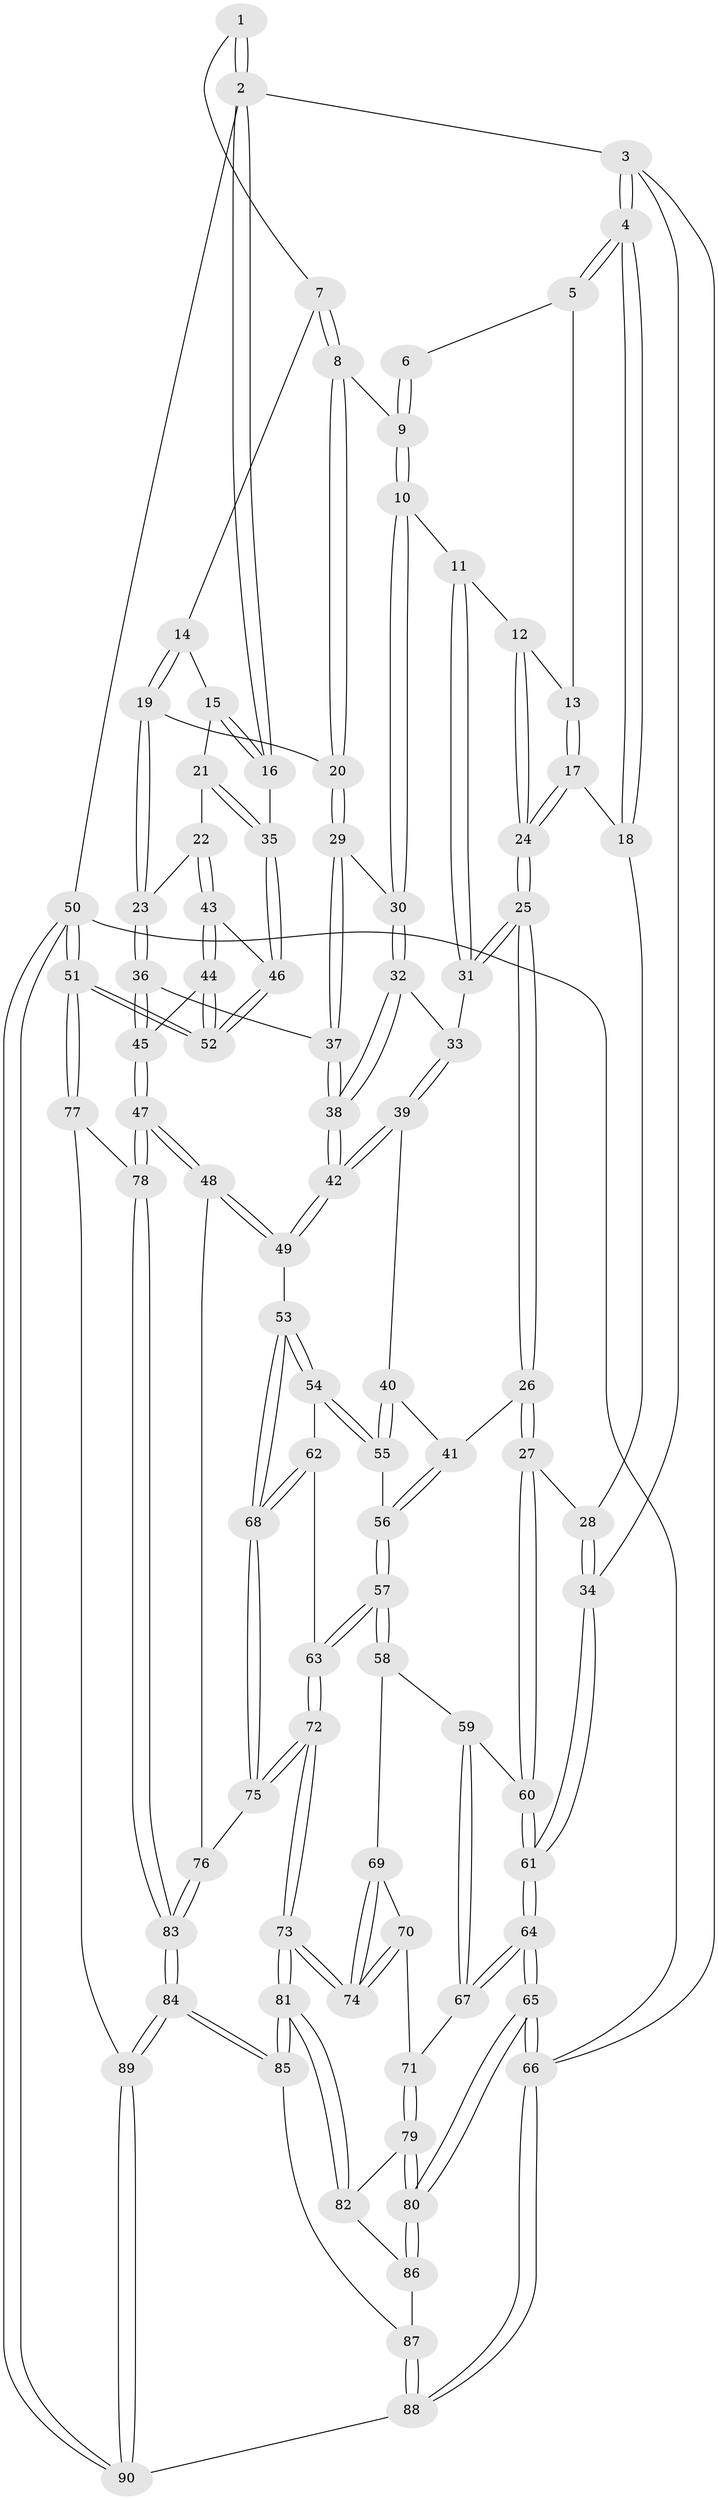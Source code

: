 // Generated by graph-tools (version 1.1) at 2025/03/03/09/25 03:03:21]
// undirected, 90 vertices, 222 edges
graph export_dot {
graph [start="1"]
  node [color=gray90,style=filled];
  1 [pos="+0.7790364339946946+0"];
  2 [pos="+1+0"];
  3 [pos="+0+0"];
  4 [pos="+0+0"];
  5 [pos="+0.29198671315661945+0"];
  6 [pos="+0.6202202696311151+0"];
  7 [pos="+0.7909047728302891+0.012925586077590314"];
  8 [pos="+0.6977551885833407+0.11559826493500436"];
  9 [pos="+0.5940654344015659+0.11080596370483137"];
  10 [pos="+0.5888198440114132+0.11655650223706035"];
  11 [pos="+0.5621188771811462+0.12729624420814242"];
  12 [pos="+0.49286194168253616+0.10539419791737659"];
  13 [pos="+0.2946156896083213+0"];
  14 [pos="+0.8276264281221569+0.07172726947286351"];
  15 [pos="+0.8415625540991586+0.08315958802817164"];
  16 [pos="+1+0"];
  17 [pos="+0.2664500041026474+0.024987195247873434"];
  18 [pos="+0.096749734802989+0.12512896629674958"];
  19 [pos="+0.7520730379924531+0.19988345302768237"];
  20 [pos="+0.7495374067717446+0.19885594208425142"];
  21 [pos="+0.8930719887101985+0.17988416230348994"];
  22 [pos="+0.8699413521784201+0.2350953354992846"];
  23 [pos="+0.7937387441097163+0.23733346193206545"];
  24 [pos="+0.30863959830964144+0.24549880699873214"];
  25 [pos="+0.3085134396140733+0.24761860539721384"];
  26 [pos="+0.3056159722299207+0.25512288228347024"];
  27 [pos="+0.18198660892016533+0.3266302339334823"];
  28 [pos="+0.07922768033613584+0.17274671153645685"];
  29 [pos="+0.6730124811988588+0.23051693541167606"];
  30 [pos="+0.6440049454478394+0.22153467370864466"];
  31 [pos="+0.522297402231132+0.2254515872240023"];
  32 [pos="+0.5962037154699311+0.27586196927704965"];
  33 [pos="+0.5431213277446483+0.2636999790851432"];
  34 [pos="+0+0.18340503355432314"];
  35 [pos="+1+0"];
  36 [pos="+0.7419106798038555+0.33089321662343435"];
  37 [pos="+0.6878906704671645+0.33018545820778583"];
  38 [pos="+0.6432958468247705+0.35198770590889594"];
  39 [pos="+0.5111916087000937+0.34067061887632655"];
  40 [pos="+0.4822588684592283+0.3614568893032252"];
  41 [pos="+0.37746342100646585+0.33521405675913585"];
  42 [pos="+0.6338955996402216+0.36875746542421534"];
  43 [pos="+0.8988246128845724+0.2782135835651923"];
  44 [pos="+0.9421261328716057+0.424349511022463"];
  45 [pos="+0.843751558701586+0.47707372062919534"];
  46 [pos="+1+0.11326103642751989"];
  47 [pos="+0.7633526053915245+0.5832584456234944"];
  48 [pos="+0.7255075356701636+0.574787637523732"];
  49 [pos="+0.6232966911773403+0.4983432449806389"];
  50 [pos="+1+1"];
  51 [pos="+1+0.975677246255571"];
  52 [pos="+1+0.4522672070152383"];
  53 [pos="+0.6182611781926541+0.498218651179801"];
  54 [pos="+0.5302075170455834+0.4639067145065785"];
  55 [pos="+0.5203067648939305+0.45289221735272484"];
  56 [pos="+0.3820355054475623+0.4582214549568917"];
  57 [pos="+0.36491728381741595+0.5080284091740397"];
  58 [pos="+0.2092011793720577+0.4702714930611202"];
  59 [pos="+0.166412991670163+0.3741897680355617"];
  60 [pos="+0.16431273991204054+0.35142955022720773"];
  61 [pos="+0+0.34349693187865393"];
  62 [pos="+0.4509822262599795+0.5273922739562732"];
  63 [pos="+0.3725587983475911+0.5259372423705292"];
  64 [pos="+0+0.5853038844369991"];
  65 [pos="+0+1"];
  66 [pos="+0+1"];
  67 [pos="+0+0.5970876636072316"];
  68 [pos="+0.49778117814748163+0.593997258857265"];
  69 [pos="+0.2057477205872464+0.4949903655733841"];
  70 [pos="+0.11188577930264265+0.6224038669966397"];
  71 [pos="+0.0660090616619862+0.6315850665198134"];
  72 [pos="+0.34544495828787997+0.710182018265347"];
  73 [pos="+0.3316688351363652+0.7275363213209369"];
  74 [pos="+0.32354698660845876+0.7206047359321675"];
  75 [pos="+0.47781246934093563+0.6533211987425243"];
  76 [pos="+0.5733865004141682+0.6813640354976304"];
  77 [pos="+0.9317743113460912+0.7840462175401455"];
  78 [pos="+0.7919846526189699+0.6484098720016126"];
  79 [pos="+0.08938968714815994+0.7566568757131797"];
  80 [pos="+0+0.8994302011793719"];
  81 [pos="+0.3311692477104677+0.7372620068173728"];
  82 [pos="+0.18451503624922383+0.7683970040538081"];
  83 [pos="+0.5778614615172006+0.8936889130766658"];
  84 [pos="+0.5478165273234006+0.9713791762962846"];
  85 [pos="+0.34124155033912534+0.7700809053992055"];
  86 [pos="+0.13618634357391757+0.8641031739670942"];
  87 [pos="+0.24285123905756303+0.8869925360382293"];
  88 [pos="+0.14983752170001313+1"];
  89 [pos="+0.5552896127281328+0.996215894125143"];
  90 [pos="+0.5563070666365537+1"];
  1 -- 2;
  1 -- 2;
  1 -- 7;
  2 -- 3;
  2 -- 16;
  2 -- 16;
  2 -- 50;
  3 -- 4;
  3 -- 4;
  3 -- 34;
  3 -- 66;
  4 -- 5;
  4 -- 5;
  4 -- 18;
  4 -- 18;
  5 -- 6;
  5 -- 13;
  6 -- 9;
  6 -- 9;
  7 -- 8;
  7 -- 8;
  7 -- 14;
  8 -- 9;
  8 -- 20;
  8 -- 20;
  9 -- 10;
  9 -- 10;
  10 -- 11;
  10 -- 30;
  10 -- 30;
  11 -- 12;
  11 -- 31;
  11 -- 31;
  12 -- 13;
  12 -- 24;
  12 -- 24;
  13 -- 17;
  13 -- 17;
  14 -- 15;
  14 -- 19;
  14 -- 19;
  15 -- 16;
  15 -- 16;
  15 -- 21;
  16 -- 35;
  17 -- 18;
  17 -- 24;
  17 -- 24;
  18 -- 28;
  19 -- 20;
  19 -- 23;
  19 -- 23;
  20 -- 29;
  20 -- 29;
  21 -- 22;
  21 -- 35;
  21 -- 35;
  22 -- 23;
  22 -- 43;
  22 -- 43;
  23 -- 36;
  23 -- 36;
  24 -- 25;
  24 -- 25;
  25 -- 26;
  25 -- 26;
  25 -- 31;
  25 -- 31;
  26 -- 27;
  26 -- 27;
  26 -- 41;
  27 -- 28;
  27 -- 60;
  27 -- 60;
  28 -- 34;
  28 -- 34;
  29 -- 30;
  29 -- 37;
  29 -- 37;
  30 -- 32;
  30 -- 32;
  31 -- 33;
  32 -- 33;
  32 -- 38;
  32 -- 38;
  33 -- 39;
  33 -- 39;
  34 -- 61;
  34 -- 61;
  35 -- 46;
  35 -- 46;
  36 -- 37;
  36 -- 45;
  36 -- 45;
  37 -- 38;
  37 -- 38;
  38 -- 42;
  38 -- 42;
  39 -- 40;
  39 -- 42;
  39 -- 42;
  40 -- 41;
  40 -- 55;
  40 -- 55;
  41 -- 56;
  41 -- 56;
  42 -- 49;
  42 -- 49;
  43 -- 44;
  43 -- 44;
  43 -- 46;
  44 -- 45;
  44 -- 52;
  44 -- 52;
  45 -- 47;
  45 -- 47;
  46 -- 52;
  46 -- 52;
  47 -- 48;
  47 -- 48;
  47 -- 78;
  47 -- 78;
  48 -- 49;
  48 -- 49;
  48 -- 76;
  49 -- 53;
  50 -- 51;
  50 -- 51;
  50 -- 90;
  50 -- 90;
  50 -- 66;
  51 -- 52;
  51 -- 52;
  51 -- 77;
  51 -- 77;
  53 -- 54;
  53 -- 54;
  53 -- 68;
  53 -- 68;
  54 -- 55;
  54 -- 55;
  54 -- 62;
  55 -- 56;
  56 -- 57;
  56 -- 57;
  57 -- 58;
  57 -- 58;
  57 -- 63;
  57 -- 63;
  58 -- 59;
  58 -- 69;
  59 -- 60;
  59 -- 67;
  59 -- 67;
  60 -- 61;
  60 -- 61;
  61 -- 64;
  61 -- 64;
  62 -- 63;
  62 -- 68;
  62 -- 68;
  63 -- 72;
  63 -- 72;
  64 -- 65;
  64 -- 65;
  64 -- 67;
  64 -- 67;
  65 -- 66;
  65 -- 66;
  65 -- 80;
  65 -- 80;
  66 -- 88;
  66 -- 88;
  67 -- 71;
  68 -- 75;
  68 -- 75;
  69 -- 70;
  69 -- 74;
  69 -- 74;
  70 -- 71;
  70 -- 74;
  70 -- 74;
  71 -- 79;
  71 -- 79;
  72 -- 73;
  72 -- 73;
  72 -- 75;
  72 -- 75;
  73 -- 74;
  73 -- 74;
  73 -- 81;
  73 -- 81;
  75 -- 76;
  76 -- 83;
  76 -- 83;
  77 -- 78;
  77 -- 89;
  78 -- 83;
  78 -- 83;
  79 -- 80;
  79 -- 80;
  79 -- 82;
  80 -- 86;
  80 -- 86;
  81 -- 82;
  81 -- 82;
  81 -- 85;
  81 -- 85;
  82 -- 86;
  83 -- 84;
  83 -- 84;
  84 -- 85;
  84 -- 85;
  84 -- 89;
  84 -- 89;
  85 -- 87;
  86 -- 87;
  87 -- 88;
  87 -- 88;
  88 -- 90;
  89 -- 90;
  89 -- 90;
}
